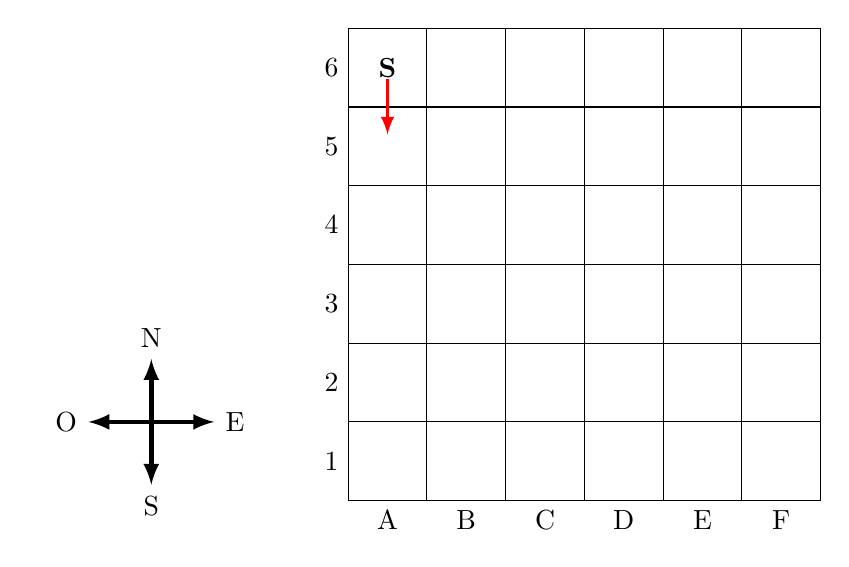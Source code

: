 %\usetikzlibrary{shadows,arrows, shapes}

% Define block styles



\tikzstyle{line} = [draw, ultra thick]
\tikzstyle{arrow} = [->,>=latex, red,very thick]


\begin{tikzpicture}

% NSEO
\begin{scope}[xshift=-1.5cm,yshift=2cm,scale=0.8]
\draw[<->, >=latex, ultra thick] (-1,0) node[left]{O}--(1,0)node[right]{E};
\draw[<->, >=latex, ultra thick] (0,-1)node[below]{S}--(0,1)node[above]{N};
\end{scope}

% Grille
\draw[step=1.0, black] (1,1) grid (7,7);

% Labels
\foreach \x/\L in {1/A, 2/B, 3/C, 4/D, 5/E, 6/F}{
  \node[below] at (\x+0.5,1) {\L};
}
\foreach \y/\L in {1/1,2/2,3/3,4/4,5/5,6/6}{
  \node[left] at (1,\y+0.5) {\L};
}

% %%%%%%%%%%%%%%%%%%%%%%%%%%%%
% % Consignes ligne 1
% \foreach \x/\L in {1/S, 2/E, 3/O, 4/N, 5/E, 6/N}{
%   \node at (\x+0.5,1.5) {\bf \L};
% }
% 
% % Consignes ligne 2
% \foreach \x/\L in {1/N, 2/N, 3/E, 4/E, 5/S, 6/E}{
%   \node at (\x+0.5,2.5) {\bf \L};
% }
% 
% % Consignes ligne 3
% \foreach \x/\L in {1/N, 2/E, 3/N, 4/O, 5/N, 6/S}{
%   \node at (\x+0.5,3.5) {\bf \L};
% }
% 
% % Consignes ligne 4
% \foreach \x/\L in {1/E, 2/E, 3/N, 4/E, 5/E, 6/S}{
%   \node at (\x+0.5,4.5) {\bf \L};
% }
% 
% % Consignes ligne 5
% \foreach \x/\L in {1/N, 2/S, 3/N, 4/O, 5/E, 6/E}{
%   \node at (\x+0.5,5.5) {\bf \L};
% }

% Consignes ligne 6
\foreach \x/\L in {1/S, 2/, 3/, 4/, 5/, 6/}{
  \node at (\x+0.5,6.5) {\bf \L};
}

\draw[arrow] (1.5,6.35)--++(0,-0.7);

%%%%%%%%%%%%%%%%%%%%%%%%%%%%
\end{tikzpicture}
